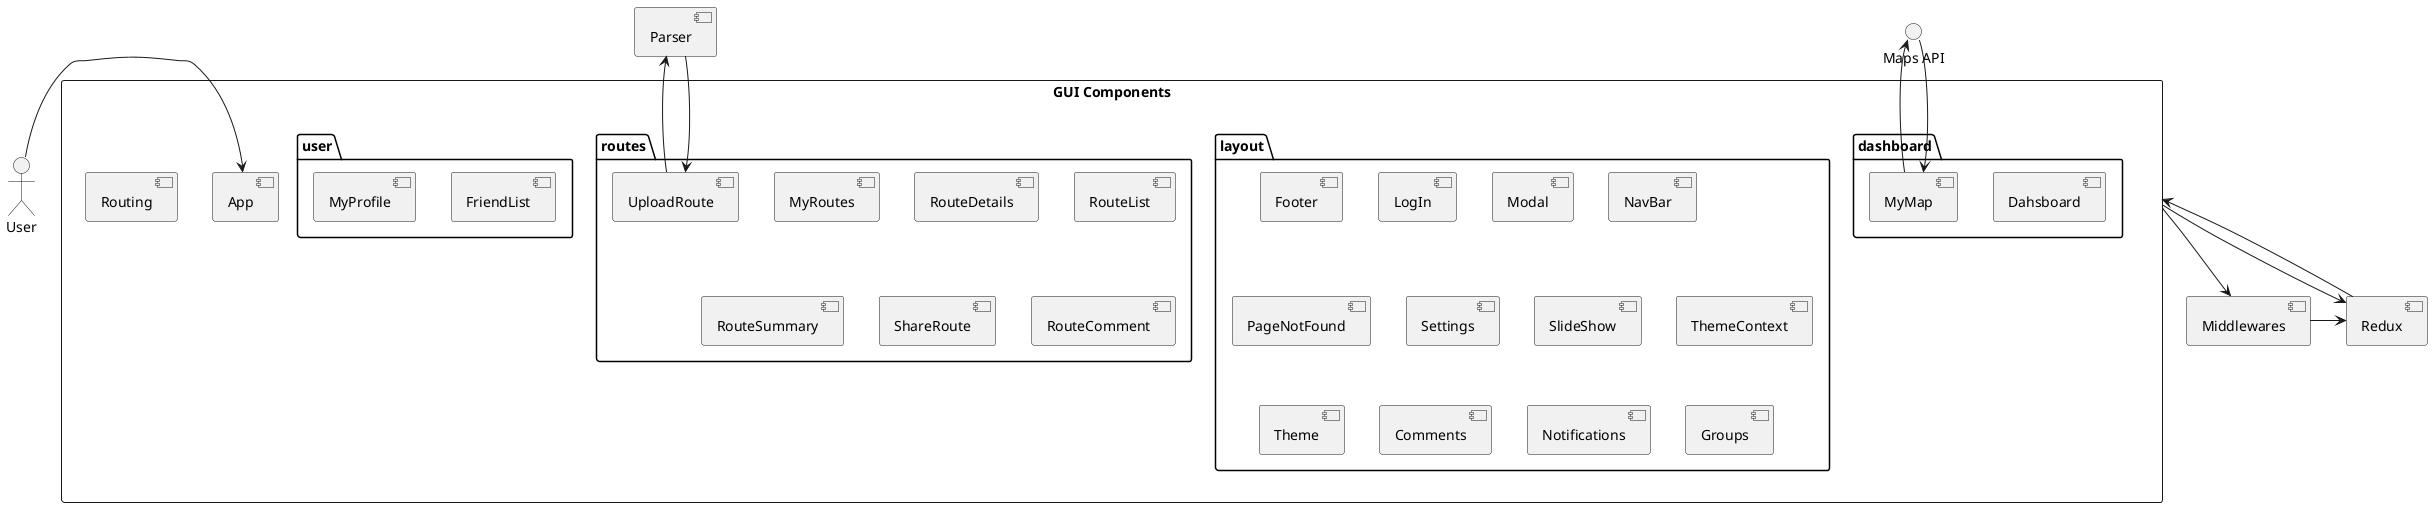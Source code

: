 @startuml

rectangle "GUI Components" as react {
    folder "dashboard" as dashboard {
        [Dahsboard] as das
        [MyMap] as map
    }
    folder "layout" as layout {
        [Footer] as footer
        [LogIn] as login 
        [Modal] as modal
        [NavBar] as navbar
        [PageNotFound] as pnf 
        [Settings] as settings
        [SlideShow] as ss
        [ThemeContext] as tc 
        [Theme] as th
        [Comments] as comments
        [Notifications] as notifications
        [Groups] as groups
    }
    folder "routes" as routes {
        [MyRoutes] as mr 
        [RouteDetails] as rd 
        [RouteList] as rl 
        [RouteSummary] as rs 
        [ShareRoute] as sr 
        [UploadRoute] as ur 
        [RouteComment] as rc
    }
    folder "user" as user {
        [FriendList] as fl 
        [MyProfile] as mp 
    }
    [Routing] as routing
    [App] as app
}

[Redux] as redux
[Parser] as parser
[Middlewares] as middlewares
() "Maps API" as imaps

:User: -right-> app
ur --> parser
parser --> ur
map --> imaps
imaps --> map
react -down-> redux
redux -up-> react
react -down-> middlewares
middlewares -right-> redux








@enduml
